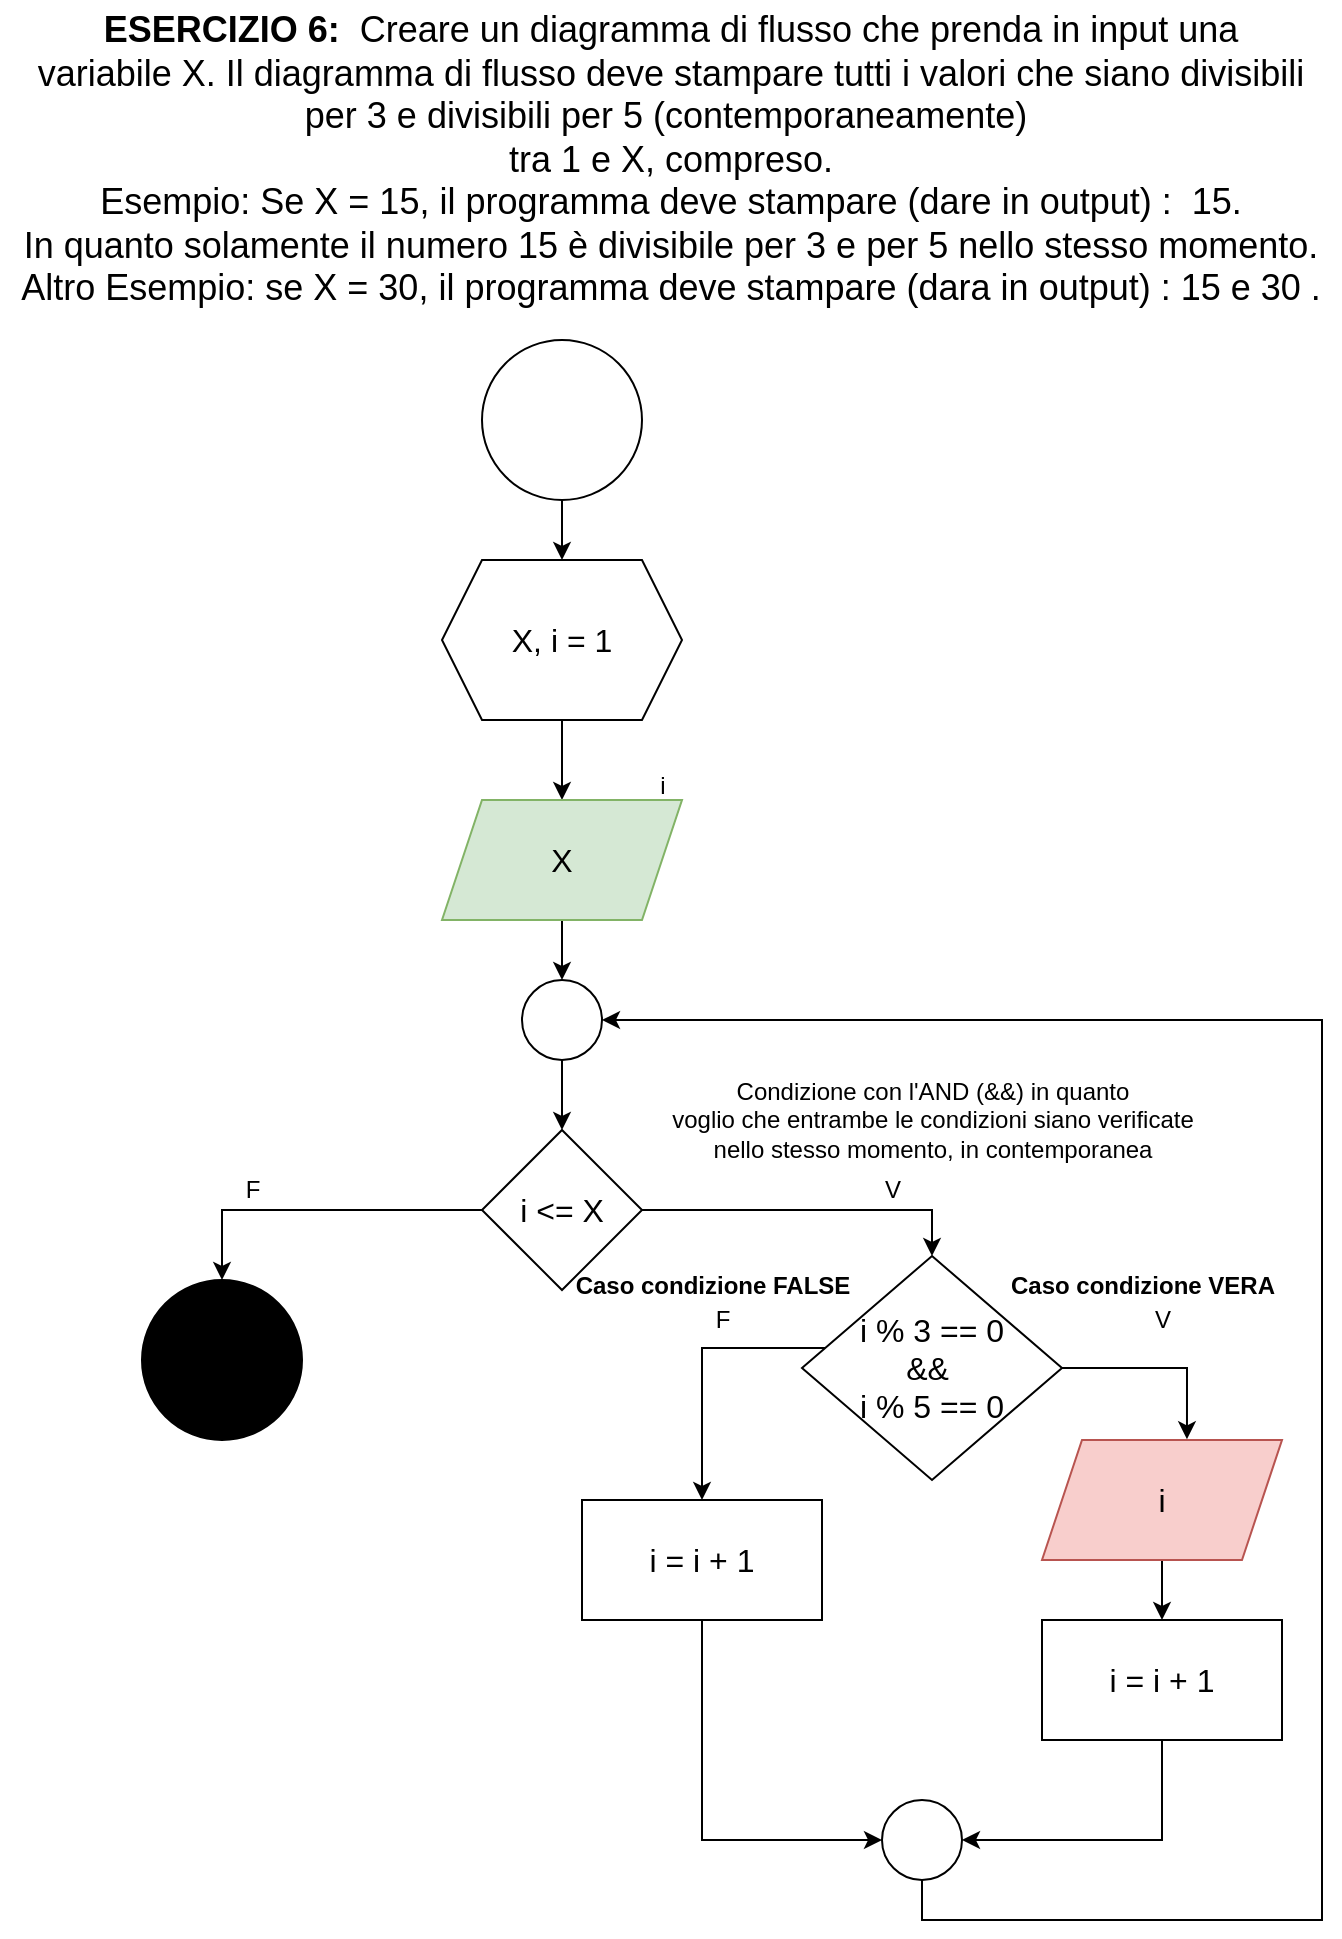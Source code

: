 <mxfile version="24.7.17">
  <diagram name="Pagina-1" id="_gTNNlwFQ1XhTertrmhU">
    <mxGraphModel grid="1" page="1" gridSize="10" guides="1" tooltips="1" connect="1" arrows="1" fold="1" pageScale="1" pageWidth="827" pageHeight="1169" math="0" shadow="0">
      <root>
        <mxCell id="0" />
        <mxCell id="1" parent="0" />
        <mxCell id="k0YfigKtuebDxeh3nbb2-1" value="&lt;b style=&quot;font-size: 18px;&quot;&gt;ESERCIZIO 6: &lt;/b&gt;&amp;nbsp;Creare un diagramma di flusso che prenda in input una&lt;br&gt;&lt;div&gt;variabile X. Il diagramma di flusso deve stampare tutti i valori che siano divisibili&lt;/div&gt;&lt;div&gt;per 3 e divisibili per 5 (contemporaneamente)&amp;nbsp;&lt;/div&gt;&lt;div&gt;tra 1 e X, compreso.&lt;/div&gt;&lt;div&gt;Esempio: Se X = 15, il programma deve stampare (dare in output) : &amp;nbsp;15.&lt;/div&gt;&lt;div&gt;In quanto solamente il numero 15 è divisibile per 3 e per 5 nello stesso momento.&lt;/div&gt;&lt;div&gt;Altro Esempio: se X = 30, il programma deve stampare (dara in output) : 15 e 30 .&lt;/div&gt;" style="text;html=1;align=center;verticalAlign=middle;resizable=0;points=[];autosize=1;strokeColor=none;fillColor=none;fontSize=18;" vertex="1" parent="1">
          <mxGeometry x="79" y="30" width="670" height="160" as="geometry" />
        </mxCell>
        <mxCell id="czXiDxwi8xgy1AT_5fZq-29" value="" style="edgeStyle=orthogonalEdgeStyle;rounded=0;orthogonalLoop=1;jettySize=auto;html=1;" edge="1" parent="1" source="czXiDxwi8xgy1AT_5fZq-30" target="czXiDxwi8xgy1AT_5fZq-32">
          <mxGeometry relative="1" as="geometry" />
        </mxCell>
        <mxCell id="czXiDxwi8xgy1AT_5fZq-30" value="" style="ellipse;whiteSpace=wrap;html=1;aspect=fixed;" vertex="1" parent="1">
          <mxGeometry x="320" y="200" width="80" height="80" as="geometry" />
        </mxCell>
        <mxCell id="czXiDxwi8xgy1AT_5fZq-31" value="" style="edgeStyle=orthogonalEdgeStyle;rounded=0;orthogonalLoop=1;jettySize=auto;html=1;" edge="1" parent="1" source="czXiDxwi8xgy1AT_5fZq-32" target="czXiDxwi8xgy1AT_5fZq-34">
          <mxGeometry relative="1" as="geometry" />
        </mxCell>
        <mxCell id="czXiDxwi8xgy1AT_5fZq-32" value="&lt;font style=&quot;font-size: 16px;&quot;&gt;X, i = 1&lt;/font&gt;" style="shape=hexagon;perimeter=hexagonPerimeter2;whiteSpace=wrap;html=1;fixedSize=1;" vertex="1" parent="1">
          <mxGeometry x="300" y="310" width="120" height="80" as="geometry" />
        </mxCell>
        <mxCell id="czXiDxwi8xgy1AT_5fZq-33" value="" style="edgeStyle=orthogonalEdgeStyle;rounded=0;orthogonalLoop=1;jettySize=auto;html=1;" edge="1" parent="1" source="czXiDxwi8xgy1AT_5fZq-34" target="czXiDxwi8xgy1AT_5fZq-36">
          <mxGeometry relative="1" as="geometry" />
        </mxCell>
        <mxCell id="czXiDxwi8xgy1AT_5fZq-34" value="&lt;font size=&quot;3&quot;&gt;X&lt;/font&gt;" style="shape=parallelogram;perimeter=parallelogramPerimeter;whiteSpace=wrap;html=1;fixedSize=1;fillColor=#d5e8d4;strokeColor=#82b366;" vertex="1" parent="1">
          <mxGeometry x="300" y="430" width="120" height="60" as="geometry" />
        </mxCell>
        <mxCell id="czXiDxwi8xgy1AT_5fZq-35" value="" style="edgeStyle=orthogonalEdgeStyle;rounded=0;orthogonalLoop=1;jettySize=auto;html=1;" edge="1" parent="1" source="czXiDxwi8xgy1AT_5fZq-36" target="czXiDxwi8xgy1AT_5fZq-39">
          <mxGeometry relative="1" as="geometry" />
        </mxCell>
        <mxCell id="czXiDxwi8xgy1AT_5fZq-36" value="" style="ellipse;whiteSpace=wrap;html=1;" vertex="1" parent="1">
          <mxGeometry x="340" y="520" width="40" height="40" as="geometry" />
        </mxCell>
        <mxCell id="czXiDxwi8xgy1AT_5fZq-37" value="" style="edgeStyle=orthogonalEdgeStyle;rounded=0;orthogonalLoop=1;jettySize=auto;html=1;" edge="1" parent="1" source="czXiDxwi8xgy1AT_5fZq-39" target="czXiDxwi8xgy1AT_5fZq-46">
          <mxGeometry relative="1" as="geometry">
            <Array as="points">
              <mxPoint x="190" y="635" />
            </Array>
          </mxGeometry>
        </mxCell>
        <mxCell id="czXiDxwi8xgy1AT_5fZq-38" style="edgeStyle=orthogonalEdgeStyle;rounded=0;orthogonalLoop=1;jettySize=auto;html=1;entryX=0.5;entryY=0;entryDx=0;entryDy=0;" edge="1" parent="1" source="czXiDxwi8xgy1AT_5fZq-39" target="czXiDxwi8xgy1AT_5fZq-49">
          <mxGeometry relative="1" as="geometry" />
        </mxCell>
        <mxCell id="czXiDxwi8xgy1AT_5fZq-39" value="i &amp;lt;= X" style="rhombus;whiteSpace=wrap;html=1;fontSize=16;" vertex="1" parent="1">
          <mxGeometry x="320" y="595" width="80" height="80" as="geometry" />
        </mxCell>
        <mxCell id="czXiDxwi8xgy1AT_5fZq-40" value="" style="edgeStyle=orthogonalEdgeStyle;rounded=0;orthogonalLoop=1;jettySize=auto;html=1;" edge="1" parent="1" source="czXiDxwi8xgy1AT_5fZq-41" target="czXiDxwi8xgy1AT_5fZq-45">
          <mxGeometry relative="1" as="geometry" />
        </mxCell>
        <mxCell id="czXiDxwi8xgy1AT_5fZq-41" value="i" style="shape=parallelogram;perimeter=parallelogramPerimeter;whiteSpace=wrap;html=1;fixedSize=1;fontSize=16;fillColor=#f8cecc;strokeColor=#b85450;" vertex="1" parent="1">
          <mxGeometry x="600" y="750" width="120" height="60" as="geometry" />
        </mxCell>
        <mxCell id="czXiDxwi8xgy1AT_5fZq-42" value="V" style="text;html=1;align=center;verticalAlign=middle;resizable=0;points=[];autosize=1;strokeColor=none;fillColor=none;" vertex="1" parent="1">
          <mxGeometry x="510" y="610" width="30" height="30" as="geometry" />
        </mxCell>
        <mxCell id="czXiDxwi8xgy1AT_5fZq-43" value="i" style="text;html=1;align=center;verticalAlign=middle;resizable=0;points=[];autosize=1;strokeColor=none;fillColor=none;" vertex="1" parent="1">
          <mxGeometry x="395" y="408" width="30" height="30" as="geometry" />
        </mxCell>
        <mxCell id="czXiDxwi8xgy1AT_5fZq-44" style="edgeStyle=orthogonalEdgeStyle;rounded=0;orthogonalLoop=1;jettySize=auto;html=1;entryX=1;entryY=0.5;entryDx=0;entryDy=0;" edge="1" parent="1" source="czXiDxwi8xgy1AT_5fZq-45" target="czXiDxwi8xgy1AT_5fZq-56">
          <mxGeometry relative="1" as="geometry">
            <Array as="points">
              <mxPoint x="660" y="950" />
            </Array>
          </mxGeometry>
        </mxCell>
        <mxCell id="czXiDxwi8xgy1AT_5fZq-45" value="i = i + 1" style="whiteSpace=wrap;html=1;fontSize=16;" vertex="1" parent="1">
          <mxGeometry x="600" y="840" width="120" height="60" as="geometry" />
        </mxCell>
        <mxCell id="czXiDxwi8xgy1AT_5fZq-46" value="" style="ellipse;whiteSpace=wrap;html=1;fontSize=16;fillColor=#000000;" vertex="1" parent="1">
          <mxGeometry x="150" y="670" width="80" height="80" as="geometry" />
        </mxCell>
        <mxCell id="czXiDxwi8xgy1AT_5fZq-47" value="F" style="text;html=1;align=center;verticalAlign=middle;resizable=0;points=[];autosize=1;strokeColor=none;fillColor=none;" vertex="1" parent="1">
          <mxGeometry x="190" y="610" width="30" height="30" as="geometry" />
        </mxCell>
        <mxCell id="czXiDxwi8xgy1AT_5fZq-48" style="edgeStyle=orthogonalEdgeStyle;rounded=0;orthogonalLoop=1;jettySize=auto;html=1;" edge="1" parent="1" source="czXiDxwi8xgy1AT_5fZq-49" target="czXiDxwi8xgy1AT_5fZq-54">
          <mxGeometry relative="1" as="geometry">
            <Array as="points">
              <mxPoint x="430" y="704" />
            </Array>
          </mxGeometry>
        </mxCell>
        <mxCell id="czXiDxwi8xgy1AT_5fZq-49" value="i % 3 == 0&lt;div&gt;&amp;amp;&amp;amp;&amp;nbsp;&lt;/div&gt;&lt;div&gt;i % 5 == 0&lt;/div&gt;" style="rhombus;whiteSpace=wrap;html=1;fontSize=16;" vertex="1" parent="1">
          <mxGeometry x="480" y="658" width="130" height="112" as="geometry" />
        </mxCell>
        <mxCell id="czXiDxwi8xgy1AT_5fZq-50" style="edgeStyle=orthogonalEdgeStyle;rounded=0;orthogonalLoop=1;jettySize=auto;html=1;entryX=0.604;entryY=-0.006;entryDx=0;entryDy=0;entryPerimeter=0;" edge="1" parent="1" source="czXiDxwi8xgy1AT_5fZq-49" target="czXiDxwi8xgy1AT_5fZq-41">
          <mxGeometry relative="1" as="geometry">
            <Array as="points">
              <mxPoint x="673" y="714" />
            </Array>
          </mxGeometry>
        </mxCell>
        <mxCell id="czXiDxwi8xgy1AT_5fZq-51" value="V" style="text;html=1;align=center;verticalAlign=middle;resizable=0;points=[];autosize=1;strokeColor=none;fillColor=none;" vertex="1" parent="1">
          <mxGeometry x="645" y="675" width="30" height="30" as="geometry" />
        </mxCell>
        <mxCell id="czXiDxwi8xgy1AT_5fZq-52" value="Caso condizione VERA" style="text;html=1;align=center;verticalAlign=middle;resizable=0;points=[];autosize=1;strokeColor=none;fillColor=none;fontStyle=1" vertex="1" parent="1">
          <mxGeometry x="575" y="658" width="150" height="30" as="geometry" />
        </mxCell>
        <mxCell id="czXiDxwi8xgy1AT_5fZq-53" style="edgeStyle=orthogonalEdgeStyle;rounded=0;orthogonalLoop=1;jettySize=auto;html=1;entryX=0;entryY=0.5;entryDx=0;entryDy=0;" edge="1" parent="1" source="czXiDxwi8xgy1AT_5fZq-54" target="czXiDxwi8xgy1AT_5fZq-56">
          <mxGeometry relative="1" as="geometry">
            <Array as="points">
              <mxPoint x="430" y="950" />
            </Array>
          </mxGeometry>
        </mxCell>
        <mxCell id="czXiDxwi8xgy1AT_5fZq-54" value="i = i + 1" style="whiteSpace=wrap;html=1;fontSize=16;" vertex="1" parent="1">
          <mxGeometry x="370" y="780" width="120" height="60" as="geometry" />
        </mxCell>
        <mxCell id="czXiDxwi8xgy1AT_5fZq-55" style="edgeStyle=orthogonalEdgeStyle;rounded=0;orthogonalLoop=1;jettySize=auto;html=1;entryX=1;entryY=0.5;entryDx=0;entryDy=0;" edge="1" parent="1" source="czXiDxwi8xgy1AT_5fZq-56" target="czXiDxwi8xgy1AT_5fZq-36">
          <mxGeometry relative="1" as="geometry">
            <Array as="points">
              <mxPoint x="540" y="990" />
              <mxPoint x="740" y="990" />
              <mxPoint x="740" y="540" />
            </Array>
          </mxGeometry>
        </mxCell>
        <mxCell id="czXiDxwi8xgy1AT_5fZq-56" value="" style="ellipse;whiteSpace=wrap;html=1;" vertex="1" parent="1">
          <mxGeometry x="520" y="930" width="40" height="40" as="geometry" />
        </mxCell>
        <mxCell id="czXiDxwi8xgy1AT_5fZq-57" value="Caso condizione FALSE" style="text;html=1;align=center;verticalAlign=middle;resizable=0;points=[];autosize=1;strokeColor=none;fillColor=none;fontStyle=1" vertex="1" parent="1">
          <mxGeometry x="360" y="658" width="150" height="30" as="geometry" />
        </mxCell>
        <mxCell id="czXiDxwi8xgy1AT_5fZq-58" value="F" style="text;html=1;align=center;verticalAlign=middle;resizable=0;points=[];autosize=1;strokeColor=none;fillColor=none;" vertex="1" parent="1">
          <mxGeometry x="425" y="675" width="30" height="30" as="geometry" />
        </mxCell>
        <mxCell id="czXiDxwi8xgy1AT_5fZq-59" value="Condizione con l&#39;AND (&amp;amp;&amp;amp;) in quanto&lt;div&gt;voglio che entrambe le condizioni siano verificate&lt;/div&gt;&lt;div&gt;nello stesso momento, in contemporanea&lt;/div&gt;" style="text;html=1;align=center;verticalAlign=middle;resizable=0;points=[];autosize=1;strokeColor=none;fillColor=none;" vertex="1" parent="1">
          <mxGeometry x="405" y="560" width="280" height="60" as="geometry" />
        </mxCell>
      </root>
    </mxGraphModel>
  </diagram>
</mxfile>
